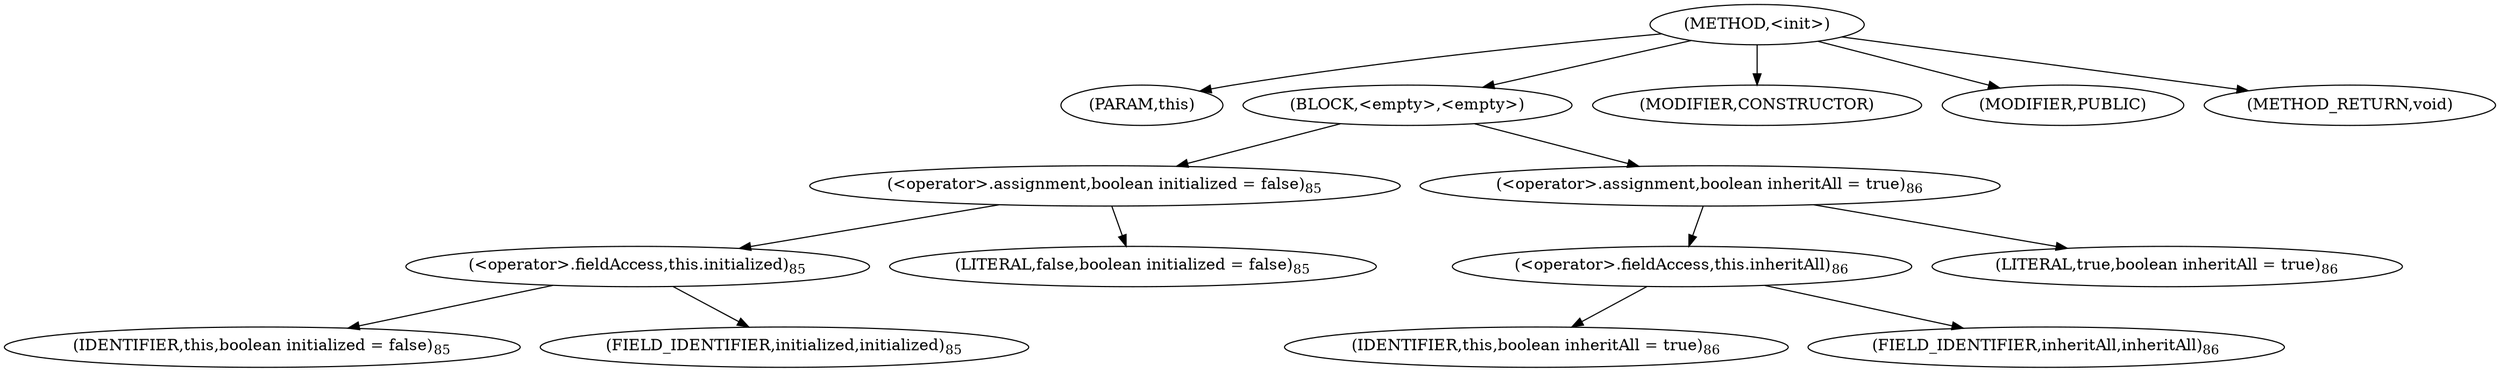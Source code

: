 digraph "&lt;init&gt;" {  
"206" [label = <(METHOD,&lt;init&gt;)> ]
"207" [label = <(PARAM,this)> ]
"208" [label = <(BLOCK,&lt;empty&gt;,&lt;empty&gt;)> ]
"209" [label = <(&lt;operator&gt;.assignment,boolean initialized = false)<SUB>85</SUB>> ]
"210" [label = <(&lt;operator&gt;.fieldAccess,this.initialized)<SUB>85</SUB>> ]
"211" [label = <(IDENTIFIER,this,boolean initialized = false)<SUB>85</SUB>> ]
"212" [label = <(FIELD_IDENTIFIER,initialized,initialized)<SUB>85</SUB>> ]
"213" [label = <(LITERAL,false,boolean initialized = false)<SUB>85</SUB>> ]
"214" [label = <(&lt;operator&gt;.assignment,boolean inheritAll = true)<SUB>86</SUB>> ]
"215" [label = <(&lt;operator&gt;.fieldAccess,this.inheritAll)<SUB>86</SUB>> ]
"216" [label = <(IDENTIFIER,this,boolean inheritAll = true)<SUB>86</SUB>> ]
"217" [label = <(FIELD_IDENTIFIER,inheritAll,inheritAll)<SUB>86</SUB>> ]
"218" [label = <(LITERAL,true,boolean inheritAll = true)<SUB>86</SUB>> ]
"219" [label = <(MODIFIER,CONSTRUCTOR)> ]
"220" [label = <(MODIFIER,PUBLIC)> ]
"221" [label = <(METHOD_RETURN,void)> ]
  "206" -> "207" 
  "206" -> "208" 
  "206" -> "219" 
  "206" -> "220" 
  "206" -> "221" 
  "208" -> "209" 
  "208" -> "214" 
  "209" -> "210" 
  "209" -> "213" 
  "210" -> "211" 
  "210" -> "212" 
  "214" -> "215" 
  "214" -> "218" 
  "215" -> "216" 
  "215" -> "217" 
}
